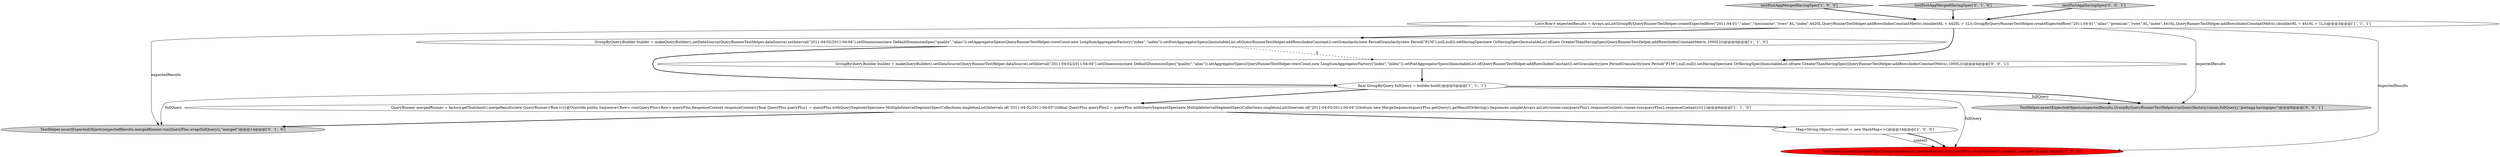 digraph {
1 [style = filled, label = "GroupByQuery.Builder builder = makeQueryBuilder().setDataSource(QueryRunnerTestHelper.dataSource).setInterval(\"2011-04-02/2011-04-04\").setDimensions(new DefaultDimensionSpec(\"quality\",\"alias\")).setAggregatorSpecs(QueryRunnerTestHelper.rowsCount,new LongSumAggregatorFactory(\"index\",\"index\")).setPostAggregatorSpecs(ImmutableList.of(QueryRunnerTestHelper.addRowsIndexConstant)).setGranularity(new PeriodGranularity(new Period(\"P1M\"),null,null)).setHavingSpec(new OrHavingSpec(ImmutableList.of(new GreaterThanHavingSpec(QueryRunnerTestHelper.addRowsIndexConstantMetric,1000L))))@@@4@@@['1', '1', '0']", fillcolor = white, shape = ellipse image = "AAA0AAABBB1BBB"];
11 [style = filled, label = "TestHelper.assertExpectedObjects(expectedResults,GroupByQueryRunnerTestHelper.runQuery(factory,runner,fullQuery),\"postagg-havingspec\")@@@6@@@['0', '0', '1']", fillcolor = lightgray, shape = ellipse image = "AAA0AAABBB3BBB"];
5 [style = filled, label = "QueryRunner mergedRunner = factory.getToolchest().mergeResults(new QueryRunner<Row>(){@Override public Sequence<Row> run(QueryPlus<Row> queryPlus,ResponseContext responseContext){final QueryPlus queryPlus1 = queryPlus.withQuerySegmentSpec(new MultipleIntervalSegmentSpec(Collections.singletonList(Intervals.of(\"2011-04-02/2011-04-03\"))))final QueryPlus queryPlus2 = queryPlus.withQuerySegmentSpec(new MultipleIntervalSegmentSpec(Collections.singletonList(Intervals.of(\"2011-04-03/2011-04-04\"))))return new MergeSequence(queryPlus.getQuery().getResultOrdering(),Sequences.simple(Arrays.asList(runner.run(queryPlus1,responseContext),runner.run(queryPlus2,responseContext))))}})@@@6@@@['1', '1', '0']", fillcolor = white, shape = ellipse image = "AAA0AAABBB1BBB"];
3 [style = filled, label = "testPostAggMergedHavingSpec['1', '0', '0']", fillcolor = lightgray, shape = diamond image = "AAA0AAABBB1BBB"];
9 [style = filled, label = "GroupByQuery.Builder builder = makeQueryBuilder().setDataSource(QueryRunnerTestHelper.dataSource).setInterval(\"2011-04-02/2011-04-04\").setDimensions(new DefaultDimensionSpec(\"quality\",\"alias\")).setAggregatorSpecs(QueryRunnerTestHelper.rowsCount,new LongSumAggregatorFactory(\"index\",\"index\")).setPostAggregatorSpecs(ImmutableList.of(QueryRunnerTestHelper.addRowsIndexConstant)).setGranularity(new PeriodGranularity(new Period(\"P1M\"),null,null)).setHavingSpec(new OrHavingSpec(ImmutableList.of(new GreaterThanHavingSpec(QueryRunnerTestHelper.addRowsIndexConstantMetric,1000L))))@@@4@@@['0', '0', '1']", fillcolor = white, shape = ellipse image = "AAA0AAABBB3BBB"];
7 [style = filled, label = "TestHelper.assertExpectedObjects(expectedResults,mergedRunner.run(QueryPlus.wrap(fullQuery)),\"merged\")@@@14@@@['0', '1', '0']", fillcolor = lightgray, shape = ellipse image = "AAA0AAABBB2BBB"];
4 [style = filled, label = "List<Row> expectedResults = Arrays.asList(GroupByQueryRunnerTestHelper.createExpectedRow(\"2011-04-01\",\"alias\",\"mezzanine\",\"rows\",6L,\"index\",4420L,QueryRunnerTestHelper.addRowsIndexConstantMetric,(double)(6L + 4420L + 1L)),GroupByQueryRunnerTestHelper.createExpectedRow(\"2011-04-01\",\"alias\",\"premium\",\"rows\",6L,\"index\",4416L,QueryRunnerTestHelper.addRowsIndexConstantMetric,(double)(6L + 4416L + 1L)))@@@3@@@['1', '1', '1']", fillcolor = white, shape = ellipse image = "AAA0AAABBB1BBB"];
8 [style = filled, label = "testPostAggMergedHavingSpec['0', '1', '0']", fillcolor = lightgray, shape = diamond image = "AAA0AAABBB2BBB"];
2 [style = filled, label = "TestHelper.assertExpectedObjects(expectedResults,mergedRunner.run(QueryPlus.wrap(fullQuery),context),\"merged\")@@@15@@@['1', '0', '0']", fillcolor = red, shape = ellipse image = "AAA1AAABBB1BBB"];
6 [style = filled, label = "Map<String,Object> context = new HashMap<>()@@@14@@@['1', '0', '0']", fillcolor = white, shape = ellipse image = "AAA0AAABBB1BBB"];
10 [style = filled, label = "testPostAggHavingSpec['0', '0', '1']", fillcolor = lightgray, shape = diamond image = "AAA0AAABBB3BBB"];
0 [style = filled, label = "final GroupByQuery fullQuery = builder.build()@@@5@@@['1', '1', '1']", fillcolor = white, shape = ellipse image = "AAA0AAABBB1BBB"];
4->9 [style = bold, label=""];
5->7 [style = bold, label=""];
0->11 [style = bold, label=""];
4->2 [style = solid, label="expectedResults"];
1->9 [style = dashed, label="0"];
4->1 [style = bold, label=""];
0->7 [style = solid, label="fullQuery"];
1->0 [style = bold, label=""];
8->4 [style = bold, label=""];
5->6 [style = bold, label=""];
9->0 [style = bold, label=""];
6->2 [style = solid, label="context"];
4->11 [style = solid, label="expectedResults"];
0->11 [style = solid, label="fullQuery"];
3->4 [style = bold, label=""];
4->7 [style = solid, label="expectedResults"];
0->5 [style = bold, label=""];
0->2 [style = solid, label="fullQuery"];
6->2 [style = bold, label=""];
10->4 [style = bold, label=""];
}
